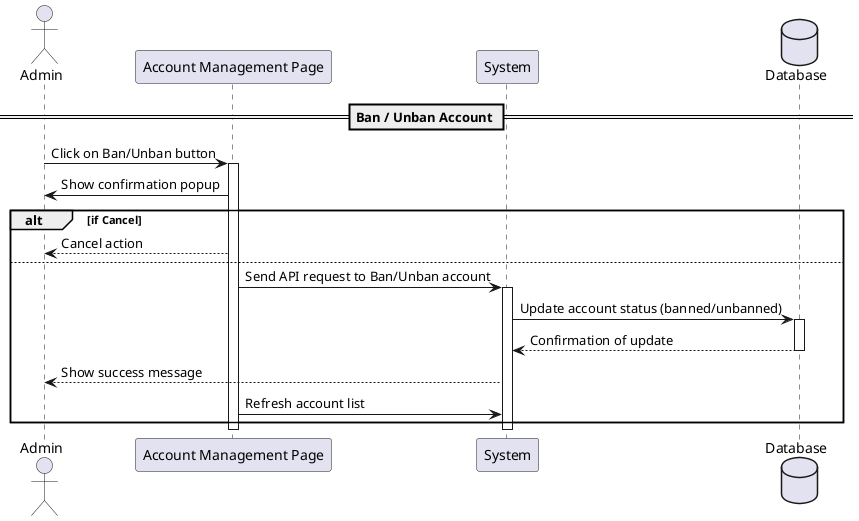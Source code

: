 @startuml
actor Admin
participant "Account Management Page" as AccountPage
participant System
database Database

== Ban / Unban Account ==
Admin -> AccountPage : Click on Ban/Unban button
activate AccountPage
AccountPage -> Admin : Show confirmation popup

alt if Cancel
    AccountPage --> Admin : Cancel action
else
    AccountPage -> System : Send API request to Ban/Unban account
    activate System
    System -> Database : Update account status (banned/unbanned)
    activate Database
    Database --> System : Confirmation of update
    deactivate Database
    System --> Admin : Show success message
    AccountPage -> System : Refresh account list
end
deactivate System
deactivate AccountPage
@enduml
